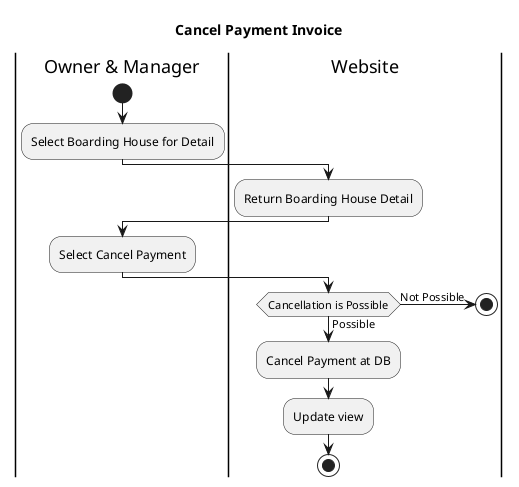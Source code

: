 @startuml
title Cancel Payment Invoice
|Owner & Manager|
start
:Select Boarding House for Detail;
|Website|
:Return Boarding House Detail;
|Owner & Manager|
:Select Cancel Payment;

|Website|
if(Cancellation is Possible) then (Possible)
    :Cancel Payment at DB;
    :Update view;
else (Not Possible)
    stop
endif

stop
@enduml